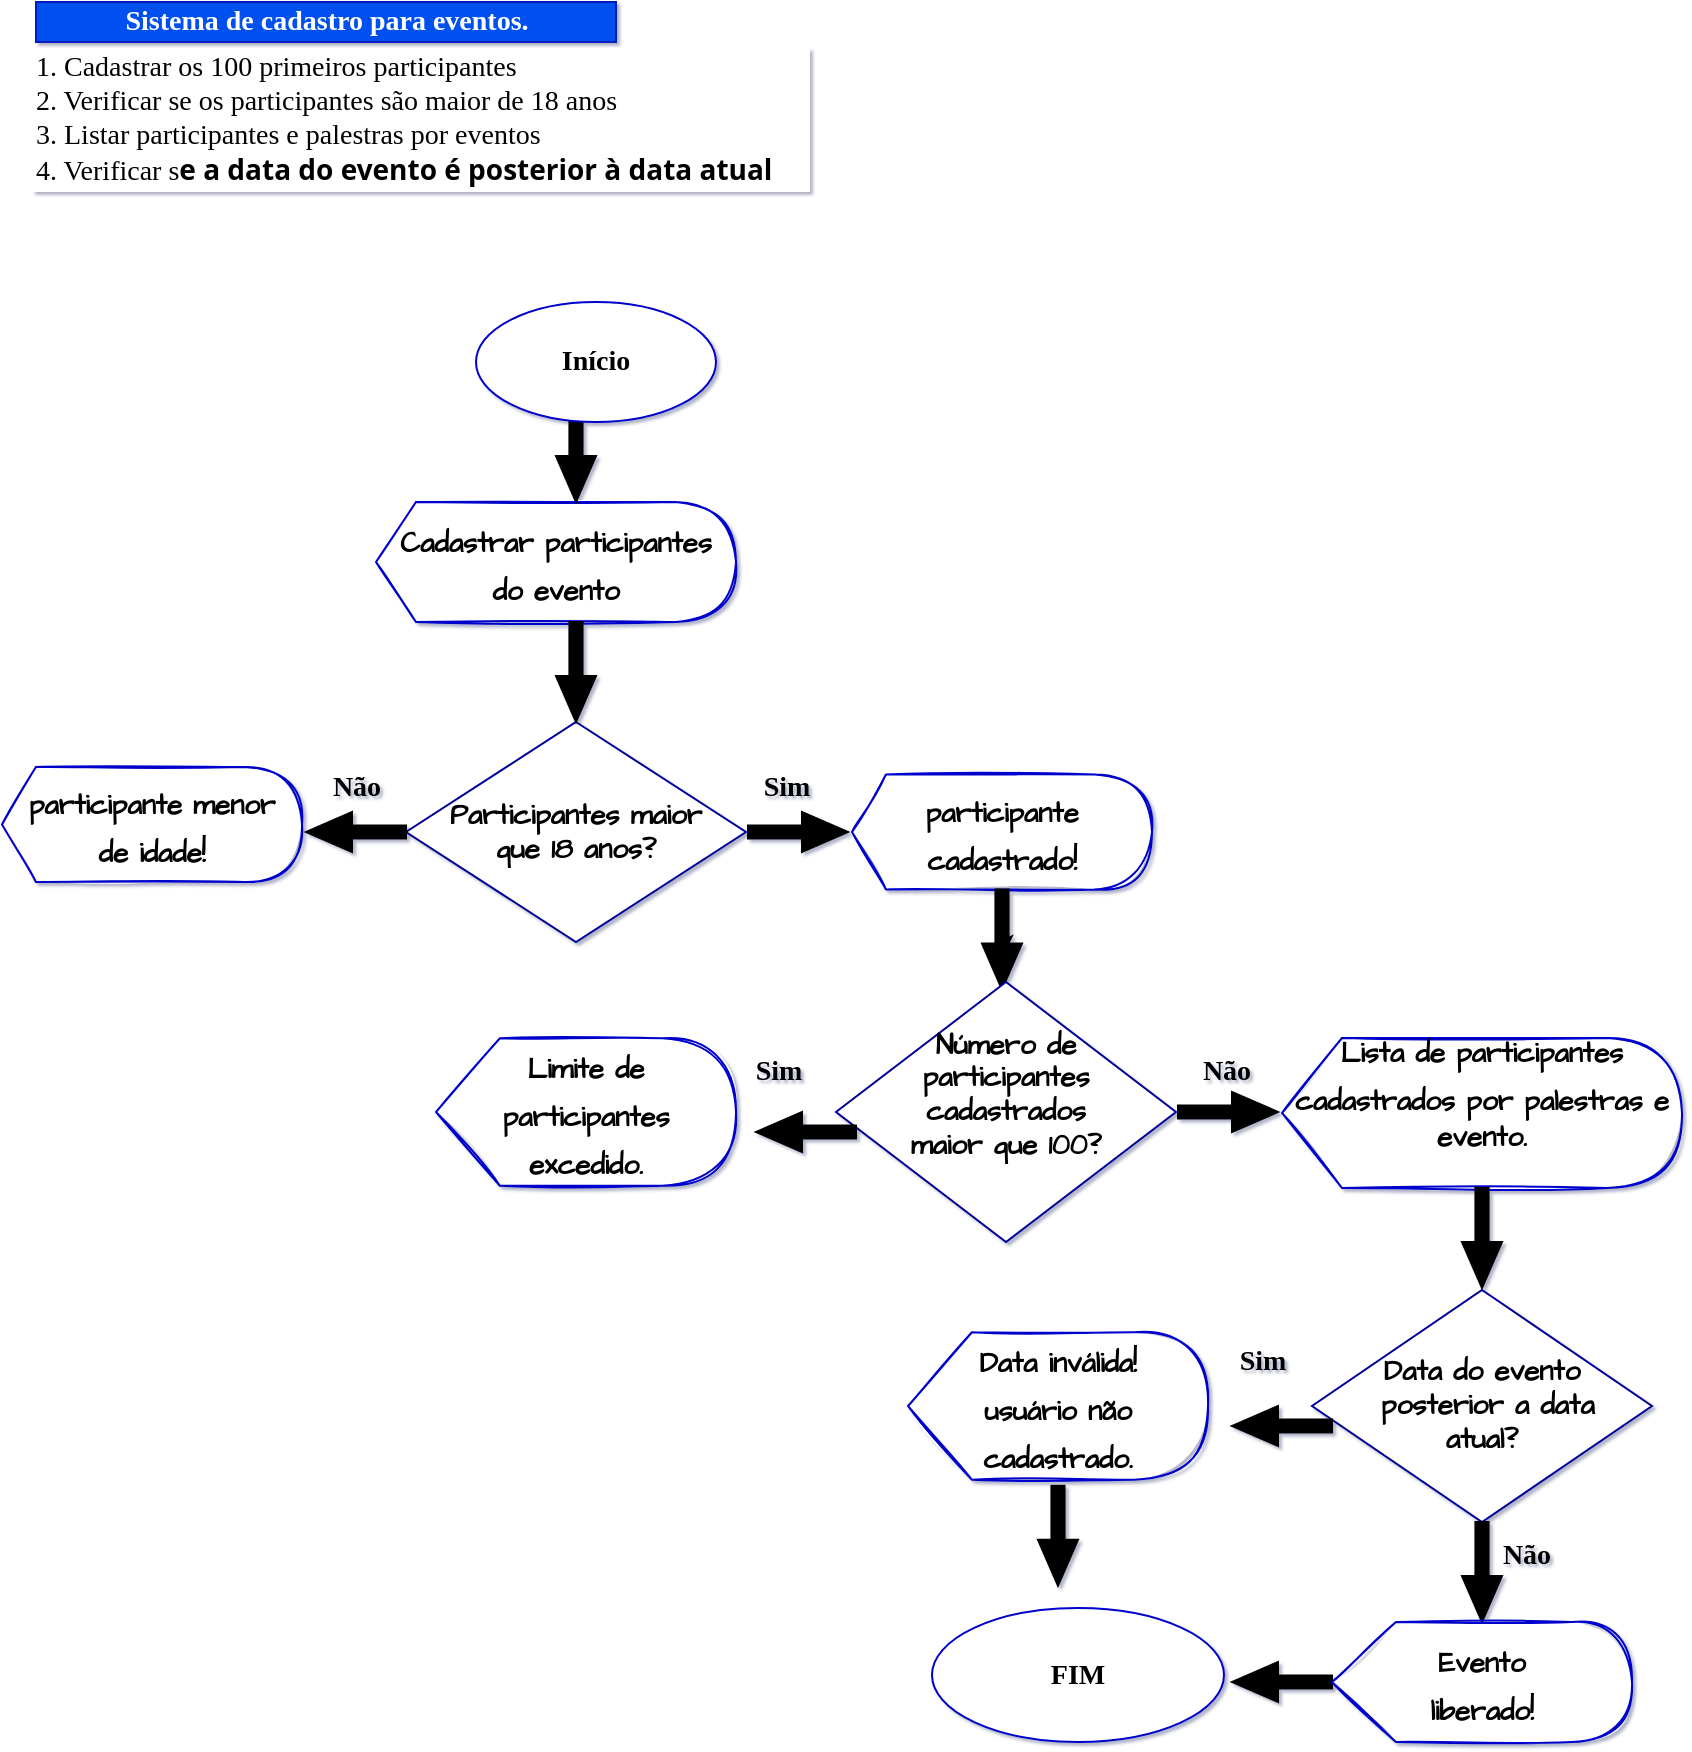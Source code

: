 <mxfile version="15.4.1" type="device"><diagram id="D6n63CoAQaj-gFfashVc" name="Página-1"><mxGraphModel dx="1695" dy="450" grid="0" gridSize="10" guides="1" tooltips="1" connect="1" arrows="1" fold="1" page="1" pageScale="1" pageWidth="827" pageHeight="1169" background="#ffffff" math="0" shadow="1"><root><mxCell id="0"/><mxCell id="1" parent="0"/><mxCell id="_8GQsy47zElRZA_uaUTh-1" value="Sistema de cadastro para eventos." style="text;html=1;resizable=0;autosize=1;align=center;verticalAlign=middle;points=[];rounded=0;fontFamily=Verdana;fontSize=14;fontStyle=1;fillColor=#0050ef;strokeColor=#001DBC;fontColor=#ffffff;" parent="1" vertex="1"><mxGeometry x="-703" y="80" width="290" height="20" as="geometry"/></mxCell><mxCell id="_8GQsy47zElRZA_uaUTh-2" value="&lt;font color=&quot;#000000&quot;&gt;1. Cadastrar os 100 primeiros participantes&lt;br&gt;2. Verificar se os participantes são maior de 18 anos&lt;br&gt;3. Listar participantes e palestras por eventos&lt;br&gt;4. Verificar s&lt;span style=&quot;box-sizing: border-box ; font-weight: 700 ; font-family: &amp;#34;open sans hebrew&amp;#34; , &amp;#34;open sans&amp;#34; , sans-serif ; background-color: rgb(255 , 255 , 255)&quot;&gt;e a data do evento é posterior à data atual&amp;nbsp;&lt;/span&gt;&lt;/font&gt;" style="text;html=1;resizable=0;autosize=1;align=left;verticalAlign=middle;points=[];rounded=0;fontFamily=Verdana;fontSize=14;glass=0;shadow=0;sketch=0;fillColor=default;" parent="1" vertex="1"><mxGeometry x="-705" y="103" width="389" height="72" as="geometry"/></mxCell><mxCell id="_8GQsy47zElRZA_uaUTh-3" value="&lt;b&gt;FIM&lt;/b&gt;" style="ellipse;whiteSpace=wrap;html=1;fontFamily=Verdana;fontSize=14;align=center;strokeColor=#0000CC;" parent="1" vertex="1"><mxGeometry x="-255" y="883" width="146" height="67" as="geometry"/></mxCell><mxCell id="_8GQsy47zElRZA_uaUTh-4" value="&lt;font style=&quot;font-size: 14px&quot;&gt;&lt;b&gt;Cadastrar participantes&lt;br&gt;do evento&lt;br&gt;&lt;/b&gt;&lt;/font&gt;" style="shape=display;whiteSpace=wrap;html=1;sketch=1;hachureGap=4;pointerEvents=0;fontFamily=Architects Daughter;fontSource=https%3A%2F%2Ffonts.googleapis.com%2Fcss%3Ffamily%3DArchitects%2BDaughter;fontSize=20;size=0.111;strokeColor=#0000CC;" parent="1" vertex="1"><mxGeometry x="-533" y="330" width="180" height="60" as="geometry"/></mxCell><mxCell id="_8GQsy47zElRZA_uaUTh-6" value="" style="html=1;shadow=0;dashed=0;align=center;verticalAlign=middle;shape=mxgraph.arrows2.arrow;dy=0.67;dx=23;direction=south;notch=0;fontFamily=Verdana;fontSize=14;fontColor=#000000;labelBackgroundColor=none;strokeColor=#000000;fillColor=#000000;" parent="1" vertex="1"><mxGeometry x="-443" y="280" width="20" height="50" as="geometry"/></mxCell><mxCell id="_8GQsy47zElRZA_uaUTh-7" value="&lt;b style=&quot;font-family: &amp;#34;architects daughter&amp;#34;&quot;&gt;Participantes maior&lt;br&gt;que 18 anos?&lt;br&gt;&lt;/b&gt;" style="rhombus;whiteSpace=wrap;html=1;labelBackgroundColor=none;fontFamily=Verdana;fontSize=14;fontColor=#000000;strokeColor=#000099;fillColor=#FFFFFF;align=center;" parent="1" vertex="1"><mxGeometry x="-518" y="440" width="170" height="110" as="geometry"/></mxCell><mxCell id="_8GQsy47zElRZA_uaUTh-8" value="" style="html=1;shadow=0;dashed=0;align=center;verticalAlign=middle;shape=mxgraph.arrows2.arrow;dy=0.67;dx=23;direction=south;notch=0;fontFamily=Verdana;fontSize=14;fontColor=#000000;labelBackgroundColor=none;strokeColor=#000000;fillColor=#000000;" parent="1" vertex="1"><mxGeometry x="-443" y="390" width="20" height="50" as="geometry"/></mxCell><mxCell id="_8GQsy47zElRZA_uaUTh-9" value="" style="html=1;shadow=0;dashed=0;align=center;verticalAlign=middle;shape=mxgraph.arrows2.arrow;dy=0.67;dx=23;direction=south;notch=0;fontFamily=Verdana;fontSize=14;fontColor=#000000;labelBackgroundColor=none;strokeColor=#000000;fillColor=#000000;rotation=90;" parent="1" vertex="1"><mxGeometry x="-553" y="470" width="20" height="50" as="geometry"/></mxCell><mxCell id="_8GQsy47zElRZA_uaUTh-10" value="&lt;font style=&quot;font-size: 14px&quot;&gt;&lt;b&gt;participante menor&lt;br&gt;de idade!&lt;br&gt;&lt;/b&gt;&lt;/font&gt;" style="shape=display;whiteSpace=wrap;html=1;sketch=1;hachureGap=4;pointerEvents=0;fontFamily=Architects Daughter;fontSource=https%3A%2F%2Ffonts.googleapis.com%2Fcss%3Ffamily%3DArchitects%2BDaughter;fontSize=20;size=0.113;strokeColor=#0000CC;" parent="1" vertex="1"><mxGeometry x="-720" y="462.5" width="150" height="57.5" as="geometry"/></mxCell><mxCell id="_8GQsy47zElRZA_uaUTh-11" value="Não" style="text;html=1;align=center;verticalAlign=middle;resizable=0;points=[];autosize=1;strokeColor=none;fillColor=none;fontSize=14;fontFamily=Verdana;fontColor=#000000;fontStyle=1" parent="1" vertex="1"><mxGeometry x="-568" y="462.5" width="50" height="20" as="geometry"/></mxCell><mxCell id="_8GQsy47zElRZA_uaUTh-12" value="" style="html=1;shadow=0;dashed=0;align=center;verticalAlign=middle;shape=mxgraph.arrows2.arrow;dy=0.67;dx=23;direction=south;notch=0;fontFamily=Verdana;fontSize=14;fontColor=#000000;labelBackgroundColor=none;strokeColor=#000000;fillColor=#000000;rotation=-90;" parent="1" vertex="1"><mxGeometry x="-332" y="470" width="20" height="50" as="geometry"/></mxCell><mxCell id="_8GQsy47zElRZA_uaUTh-13" value="Sim" style="text;html=1;align=center;verticalAlign=middle;resizable=0;points=[];autosize=1;strokeColor=none;fillColor=none;fontSize=14;fontFamily=Verdana;fontColor=#000000;fontStyle=1" parent="1" vertex="1"><mxGeometry x="-353" y="462.5" width="50" height="20" as="geometry"/></mxCell><mxCell id="_8GQsy47zElRZA_uaUTh-14" value="&lt;font style=&quot;font-size: 14px&quot;&gt;&lt;b&gt;participante&lt;br&gt;cadastrado!&lt;br&gt;&lt;/b&gt;&lt;/font&gt;" style="shape=display;whiteSpace=wrap;html=1;sketch=1;hachureGap=4;pointerEvents=0;fontFamily=Architects Daughter;fontSource=https%3A%2F%2Ffonts.googleapis.com%2Fcss%3Ffamily%3DArchitects%2BDaughter;fontSize=20;size=0.113;strokeColor=#0000CC;" parent="1" vertex="1"><mxGeometry x="-295" y="466.25" width="150" height="57.5" as="geometry"/></mxCell><mxCell id="_8GQsy47zElRZA_uaUTh-15" value="" style="html=1;shadow=0;dashed=0;align=center;verticalAlign=middle;shape=mxgraph.arrows2.arrow;dy=0.67;dx=23;direction=south;notch=0;fontFamily=Verdana;fontSize=14;fontColor=#000000;labelBackgroundColor=none;strokeColor=#000000;fillColor=#000000;" parent="1" vertex="1"><mxGeometry x="-230" y="523.75" width="20" height="50" as="geometry"/></mxCell><mxCell id="_8GQsy47zElRZA_uaUTh-16" style="edgeStyle=orthogonalEdgeStyle;rounded=0;orthogonalLoop=1;jettySize=auto;html=1;exitX=0;exitY=0;exitDx=27;exitDy=6.7;exitPerimeter=0;entryX=0;entryY=0;entryDx=27;entryDy=13.3;entryPerimeter=0;fontFamily=Verdana;fontSize=14;fontColor=#000000;" parent="1" source="_8GQsy47zElRZA_uaUTh-15" target="_8GQsy47zElRZA_uaUTh-15" edge="1"><mxGeometry relative="1" as="geometry"/></mxCell><mxCell id="_8GQsy47zElRZA_uaUTh-17" value="&lt;b style=&quot;font-family: &amp;#34;architects daughter&amp;#34;&quot;&gt;Número de &lt;br&gt;participantes &lt;br&gt;cadastrados&lt;br&gt;maior que 100?&lt;br&gt;&lt;br&gt;&lt;/b&gt;" style="rhombus;whiteSpace=wrap;html=1;labelBackgroundColor=none;fontFamily=Verdana;fontSize=14;fontColor=#000000;strokeColor=#000099;fillColor=#FFFFFF;align=center;" parent="1" vertex="1"><mxGeometry x="-303" y="570" width="170" height="130" as="geometry"/></mxCell><mxCell id="_8GQsy47zElRZA_uaUTh-22" value="" style="html=1;shadow=0;dashed=0;align=center;verticalAlign=middle;shape=mxgraph.arrows2.arrow;dy=0.67;dx=23;direction=south;notch=0;fontFamily=Verdana;fontSize=14;fontColor=#000000;labelBackgroundColor=none;strokeColor=#000000;fillColor=#000000;rotation=90;" parent="1" vertex="1"><mxGeometry x="-90" y="895" width="20" height="50" as="geometry"/></mxCell><mxCell id="_8GQsy47zElRZA_uaUTh-25" value="Sim" style="text;html=1;align=center;verticalAlign=middle;resizable=0;points=[];autosize=1;strokeColor=none;fillColor=none;fontSize=14;fontFamily=Verdana;fontColor=#000000;fontStyle=1" parent="1" vertex="1"><mxGeometry x="-357" y="605" width="50" height="20" as="geometry"/></mxCell><mxCell id="_8GQsy47zElRZA_uaUTh-26" value="&lt;font style=&quot;font-size: 14px&quot;&gt;&lt;b&gt;Limite de &lt;br&gt;participantes&lt;br&gt;excedido.&lt;br&gt;&lt;/b&gt;&lt;/font&gt;" style="shape=display;whiteSpace=wrap;html=1;sketch=1;hachureGap=4;pointerEvents=0;fontFamily=Architects Daughter;fontSource=https%3A%2F%2Ffonts.googleapis.com%2Fcss%3Ffamily%3DArchitects%2BDaughter;fontSize=20;size=0.213;strokeColor=#0000CC;" parent="1" vertex="1"><mxGeometry x="-503" y="598.13" width="150" height="73.75" as="geometry"/></mxCell><mxCell id="_8GQsy47zElRZA_uaUTh-27" value="&lt;b style=&quot;font-size: 14px&quot;&gt;Lista de participantes&lt;br&gt;&lt;/b&gt;&lt;b style=&quot;font-size: 14px&quot;&gt;cadastrados por palestras e&lt;/b&gt;&lt;br&gt;&lt;font style=&quot;font-size: 14px&quot;&gt;&lt;div&gt;&lt;b&gt;evento.&lt;/b&gt;&lt;/div&gt;&lt;/font&gt;&lt;font style=&quot;font-size: 14px&quot;&gt;&lt;b&gt;&lt;br&gt;&lt;/b&gt;&lt;/font&gt;" style="shape=display;whiteSpace=wrap;html=1;sketch=1;hachureGap=4;pointerEvents=0;fontFamily=Architects Daughter;fontSource=https%3A%2F%2Ffonts.googleapis.com%2Fcss%3Ffamily%3DArchitects%2BDaughter;fontSize=20;size=0.15;strokeColor=#0000CC;" parent="1" vertex="1"><mxGeometry x="-80" y="598" width="200" height="75" as="geometry"/></mxCell><mxCell id="_8GQsy47zElRZA_uaUTh-28" value="" style="html=1;shadow=0;dashed=0;align=center;verticalAlign=middle;shape=mxgraph.arrows2.arrow;dy=0.67;dx=23;direction=south;notch=0;fontFamily=Verdana;fontSize=14;fontColor=#000000;labelBackgroundColor=none;strokeColor=#000000;fillColor=#000000;rotation=-90;" parent="1" vertex="1"><mxGeometry x="-117" y="610" width="20" height="50" as="geometry"/></mxCell><mxCell id="_8GQsy47zElRZA_uaUTh-29" value="Não" style="text;html=1;align=center;verticalAlign=middle;resizable=0;points=[];autosize=1;strokeColor=none;fillColor=none;fontSize=14;fontFamily=Verdana;fontColor=#000000;fontStyle=1" parent="1" vertex="1"><mxGeometry x="-133" y="605" width="50" height="20" as="geometry"/></mxCell><mxCell id="_8GQsy47zElRZA_uaUTh-30" value="&lt;span style=&quot;color: rgba(0 , 0 , 0 , 0) ; font-family: monospace ; font-size: 0px&quot;&gt;%3CmxGraphModel%3E%3Croot%3E%3CmxCell%20id%3D%220%22%2F%3E%3CmxCell%20id%3D%221%22%20parent%3D%220%22%2F%3E%3CmxCell%20id%3D%222%22%20value%3D%22%26lt%3Bfont%20style%3D%26quot%3Bfont-size%3A%2014px%26quot%3B%26gt%3B%26lt%3Bb%26gt%3BLimite%20de%20%26lt%3Bbr%26gt%3Bparticipantes%26lt%3Bbr%26gt%3Bexcedido.%26lt%3Bbr%26gt%3B%26lt%3B%2Fb%26gt%3B%26lt%3B%2Ffont%26gt%3B%22%20style%3D%22shape%3Ddisplay%3BwhiteSpace%3Dwrap%3Bhtml%3D1%3Bsketch%3D1%3BhachureGap%3D4%3BpointerEvents%3D0%3BfontFamily%3DArchitects%20Daughter%3BfontSource%3Dhttps%253A%252F%252Ffonts.googleapis.com%252Fcss%253Ffamily%253DArchitects%252BDaughter%3BfontSize%3D20%3Bsize%3D0.213%3BstrokeColor%3D%230000CC%3B%22%20vertex%3D%221%22%20parent%3D%221%22%3E%3CmxGeometry%20x%3D%22200%22%20y%3D%22538.13%22%20width%3D%22150%22%20height%3D%2273.75%22%20as%3D%22geometry%22%2F%3E%3C%2FmxCell%3E%3C%2Froot%3E%3C%2FmxGraphModel%3E&lt;/span&gt;" style="html=1;shadow=0;dashed=0;align=center;verticalAlign=middle;shape=mxgraph.arrows2.arrow;dy=0.67;dx=23;direction=south;notch=0;fontFamily=Verdana;fontSize=14;fontColor=#000000;labelBackgroundColor=none;strokeColor=#000000;fillColor=#000000;" parent="1" vertex="1"><mxGeometry x="10" y="673" width="20" height="50" as="geometry"/></mxCell><mxCell id="_8GQsy47zElRZA_uaUTh-31" value="&lt;b style=&quot;font-family: &amp;#34;architects daughter&amp;#34;&quot;&gt;Data do evento&lt;br&gt;&amp;nbsp;posterior a data&lt;br&gt;atual?&lt;br&gt;&lt;/b&gt;" style="rhombus;whiteSpace=wrap;html=1;labelBackgroundColor=none;fontFamily=Verdana;fontSize=14;fontColor=#000000;strokeColor=#000099;fillColor=#FFFFFF;align=center;" parent="1" vertex="1"><mxGeometry x="-65" y="724" width="170" height="116" as="geometry"/></mxCell><mxCell id="_8GQsy47zElRZA_uaUTh-32" value="" style="html=1;shadow=0;dashed=0;align=center;verticalAlign=middle;shape=mxgraph.arrows2.arrow;dy=0.67;dx=23;direction=south;notch=0;fontFamily=Verdana;fontSize=14;fontColor=#000000;labelBackgroundColor=none;strokeColor=#000000;fillColor=#000000;rotation=90;" parent="1" vertex="1"><mxGeometry x="-328" y="620" width="20" height="50" as="geometry"/></mxCell><mxCell id="_8GQsy47zElRZA_uaUTh-33" value="Sim" style="text;html=1;align=center;verticalAlign=middle;resizable=0;points=[];autosize=1;strokeColor=none;fillColor=none;fontSize=14;fontFamily=Verdana;fontColor=#000000;fontStyle=1" parent="1" vertex="1"><mxGeometry x="-115" y="750" width="50" height="20" as="geometry"/></mxCell><mxCell id="_8GQsy47zElRZA_uaUTh-34" value="&lt;font style=&quot;font-size: 14px&quot;&gt;&lt;b&gt;Data inválida!&lt;br&gt;usuário não&lt;br&gt;cadastrado.&lt;br&gt;&lt;/b&gt;&lt;/font&gt;" style="shape=display;whiteSpace=wrap;html=1;sketch=1;hachureGap=4;pointerEvents=0;fontFamily=Architects Daughter;fontSource=https%3A%2F%2Ffonts.googleapis.com%2Fcss%3Ffamily%3DArchitects%2BDaughter;fontSize=20;size=0.213;strokeColor=#0000CC;" parent="1" vertex="1"><mxGeometry x="-267" y="745.12" width="150" height="73.75" as="geometry"/></mxCell><mxCell id="_8GQsy47zElRZA_uaUTh-35" value="&lt;span style=&quot;color: rgba(0 , 0 , 0 , 0) ; font-family: monospace ; font-size: 0px&quot;&gt;%3CmxGraphModel%3E%3Croot%3E%3CmxCell%20id%3D%220%22%2F%3E%3CmxCell%20id%3D%221%22%20parent%3D%220%22%2F%3E%3CmxCell%20id%3D%222%22%20value%3D%22%26lt%3Bfont%20style%3D%26quot%3Bfont-size%3A%2014px%26quot%3B%26gt%3B%26lt%3Bb%26gt%3BLimite%20de%20%26lt%3Bbr%26gt%3Bparticipantes%26lt%3Bbr%26gt%3Bexcedido.%26lt%3Bbr%26gt%3B%26lt%3B%2Fb%26gt%3B%26lt%3B%2Ffont%26gt%3B%22%20style%3D%22shape%3Ddisplay%3BwhiteSpace%3Dwrap%3Bhtml%3D1%3Bsketch%3D1%3BhachureGap%3D4%3BpointerEvents%3D0%3BfontFamily%3DArchitects%20Daughter%3BfontSource%3Dhttps%253A%252F%252Ffonts.googleapis.com%252Fcss%253Ffamily%253DArchitects%252BDaughter%3BfontSize%3D20%3Bsize%3D0.213%3BstrokeColor%3D%230000CC%3B%22%20vertex%3D%221%22%20parent%3D%221%22%3E%3CmxGeometry%20x%3D%22200%22%20y%3D%22538.13%22%20width%3D%22150%22%20height%3D%2273.75%22%20as%3D%22geometry%22%2F%3E%3C%2FmxCell%3E%3C%2Froot%3E%3C%2FmxGraphModel%3E&lt;/span&gt;" style="html=1;shadow=0;dashed=0;align=center;verticalAlign=middle;shape=mxgraph.arrows2.arrow;dy=0.67;dx=23;direction=south;notch=0;fontFamily=Verdana;fontSize=14;fontColor=#000000;labelBackgroundColor=none;strokeColor=#000000;fillColor=#000000;" parent="1" vertex="1"><mxGeometry x="10" y="840" width="20" height="50" as="geometry"/></mxCell><mxCell id="_8GQsy47zElRZA_uaUTh-37" value="&lt;font style=&quot;font-size: 14px&quot;&gt;&lt;b&gt;Evento&lt;br&gt;liberado!&lt;br&gt;&lt;/b&gt;&lt;/font&gt;" style="shape=display;whiteSpace=wrap;html=1;sketch=1;hachureGap=4;pointerEvents=0;fontFamily=Architects Daughter;fontSource=https%3A%2F%2Ffonts.googleapis.com%2Fcss%3Ffamily%3DArchitects%2BDaughter;fontSize=20;size=0.213;strokeColor=#0000CC;" parent="1" vertex="1"><mxGeometry x="-55" y="890" width="150" height="60" as="geometry"/></mxCell><mxCell id="_8GQsy47zElRZA_uaUTh-38" value="Não" style="text;html=1;align=center;verticalAlign=middle;resizable=0;points=[];autosize=1;strokeColor=none;fillColor=none;fontSize=14;fontFamily=Verdana;fontColor=#000000;fontStyle=1" parent="1" vertex="1"><mxGeometry x="17" y="847" width="50" height="20" as="geometry"/></mxCell><mxCell id="xs4CkfrTJ2e3WCEiemqr-1" value="&lt;b&gt;Início&lt;/b&gt;" style="ellipse;whiteSpace=wrap;html=1;fontFamily=Verdana;fontSize=14;align=center;strokeColor=#0000CC;" vertex="1" parent="1"><mxGeometry x="-483" y="230" width="120" height="60" as="geometry"/></mxCell><mxCell id="xs4CkfrTJ2e3WCEiemqr-2" value="&lt;span style=&quot;color: rgba(0 , 0 , 0 , 0) ; font-family: monospace ; font-size: 0px&quot;&gt;%3CmxGraphModel%3E%3Croot%3E%3CmxCell%20id%3D%220%22%2F%3E%3CmxCell%20id%3D%221%22%20parent%3D%220%22%2F%3E%3CmxCell%20id%3D%222%22%20value%3D%22%26lt%3Bfont%20style%3D%26quot%3Bfont-size%3A%2014px%26quot%3B%26gt%3B%26lt%3Bb%26gt%3BLimite%20de%20%26lt%3Bbr%26gt%3Bparticipantes%26lt%3Bbr%26gt%3Bexcedido.%26lt%3Bbr%26gt%3B%26lt%3B%2Fb%26gt%3B%26lt%3B%2Ffont%26gt%3B%22%20style%3D%22shape%3Ddisplay%3BwhiteSpace%3Dwrap%3Bhtml%3D1%3Bsketch%3D1%3BhachureGap%3D4%3BpointerEvents%3D0%3BfontFamily%3DArchitects%20Daughter%3BfontSource%3Dhttps%253A%252F%252Ffonts.googleapis.com%252Fcss%253Ffamily%253DArchitects%252BDaughter%3BfontSize%3D20%3Bsize%3D0.213%3BstrokeColor%3D%230000CC%3B%22%20vertex%3D%221%22%20parent%3D%221%22%3E%3CmxGeometry%20x%3D%22200%22%20y%3D%22538.13%22%20width%3D%22150%22%20height%3D%2273.75%22%20as%3D%22geometry%22%2F%3E%3C%2FmxCell%3E%3C%2Froot%3E%3C%2FmxGraphModel%3E&lt;/span&gt;" style="html=1;shadow=0;dashed=0;align=center;verticalAlign=middle;shape=mxgraph.arrows2.arrow;dy=0.67;dx=23;direction=south;notch=0;fontFamily=Verdana;fontSize=14;fontColor=#000000;labelBackgroundColor=none;strokeColor=#000000;fillColor=#000000;" vertex="1" parent="1"><mxGeometry x="-202" y="821.87" width="20" height="50" as="geometry"/></mxCell><mxCell id="xs4CkfrTJ2e3WCEiemqr-3" value="" style="html=1;shadow=0;dashed=0;align=center;verticalAlign=middle;shape=mxgraph.arrows2.arrow;dy=0.67;dx=23;direction=south;notch=0;fontFamily=Verdana;fontSize=14;fontColor=#000000;labelBackgroundColor=none;strokeColor=#000000;fillColor=#000000;rotation=90;" vertex="1" parent="1"><mxGeometry x="-90" y="767" width="20" height="50" as="geometry"/></mxCell></root></mxGraphModel></diagram></mxfile>